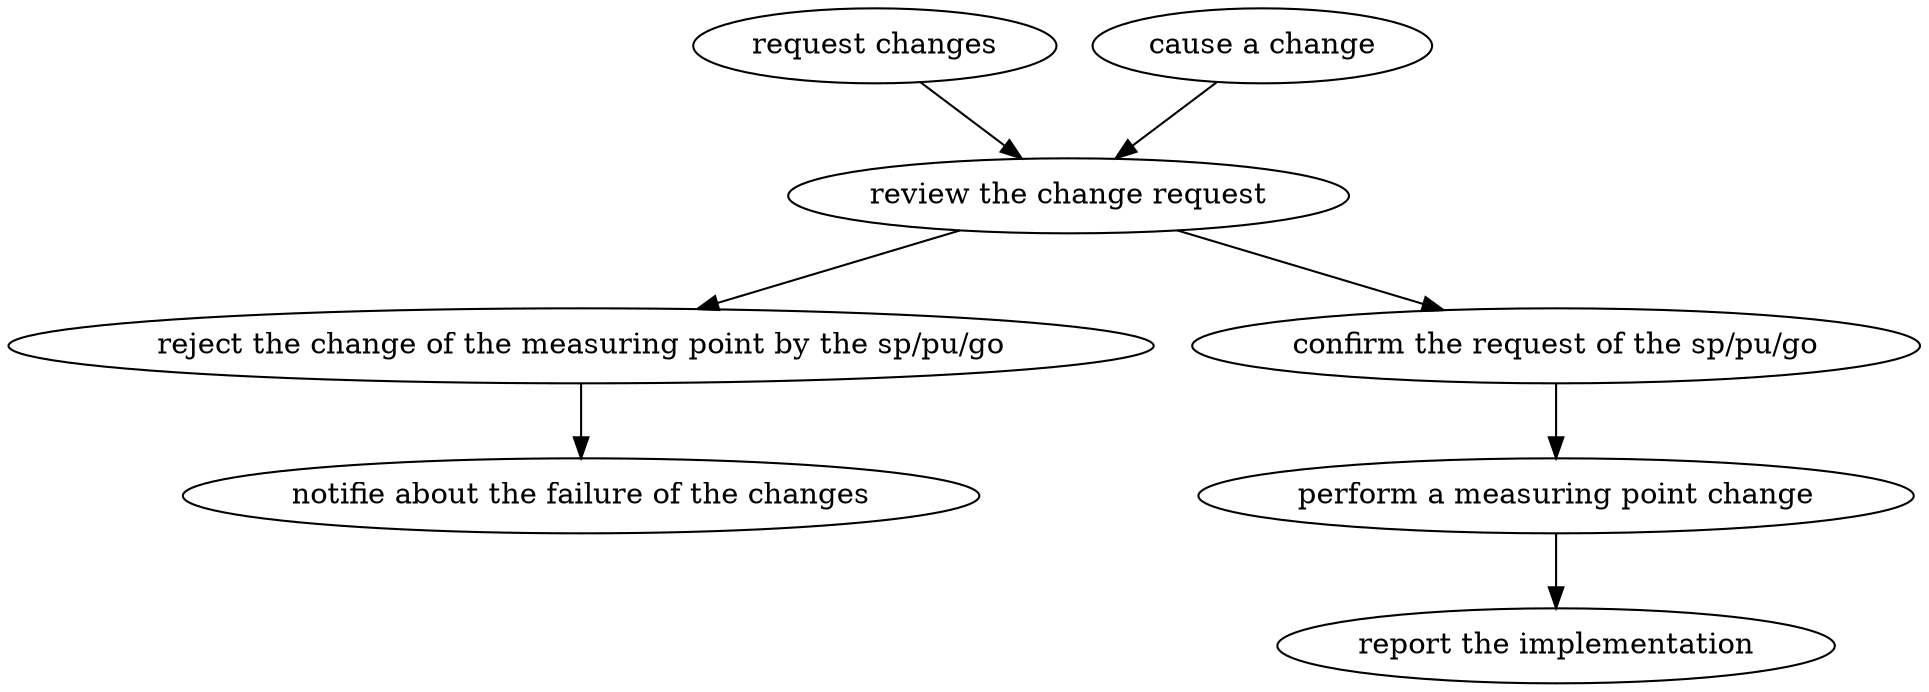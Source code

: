 strict digraph "doc-10.9" {
	graph [name="doc-10.9"];
	"request changes"	[attrs="{'type': 'Activity', 'label': 'request changes'}"];
	"review the change request"	[attrs="{'type': 'Activity', 'label': 'review the change request'}"];
	"request changes" -> "review the change request"	[attrs="{'type': 'flow', 'label': 'flow'}"];
	"cause a change"	[attrs="{'type': 'Activity', 'label': 'cause a change'}"];
	"cause a change" -> "review the change request"	[attrs="{'type': 'flow', 'label': 'flow'}"];
	"reject the change of the measuring point by the sp/pu/go"	[attrs="{'type': 'Activity', 'label': 'reject the change of the measuring point by the sp/pu/go'}"];
	"review the change request" -> "reject the change of the measuring point by the sp/pu/go"	[attrs="{'type': 'flow', 'label': 'flow'}"];
	"confirm the request of the sp/pu/go"	[attrs="{'type': 'Activity', 'label': 'confirm the request of the sp/pu/go'}"];
	"review the change request" -> "confirm the request of the sp/pu/go"	[attrs="{'type': 'flow', 'label': 'flow'}"];
	"notifie about the failure of the changes"	[attrs="{'type': 'Activity', 'label': 'notifie about the failure of the changes'}"];
	"reject the change of the measuring point by the sp/pu/go" -> "notifie about the failure of the changes"	[attrs="{'type': 'flow', 'label': 'flow'}"];
	"perform a measuring point change"	[attrs="{'type': 'Activity', 'label': 'perform a measuring point change'}"];
	"confirm the request of the sp/pu/go" -> "perform a measuring point change"	[attrs="{'type': 'flow', 'label': 'flow'}"];
	"report the implementation"	[attrs="{'type': 'Activity', 'label': 'report the implementation'}"];
	"perform a measuring point change" -> "report the implementation"	[attrs="{'type': 'flow', 'label': 'flow'}"];
}

